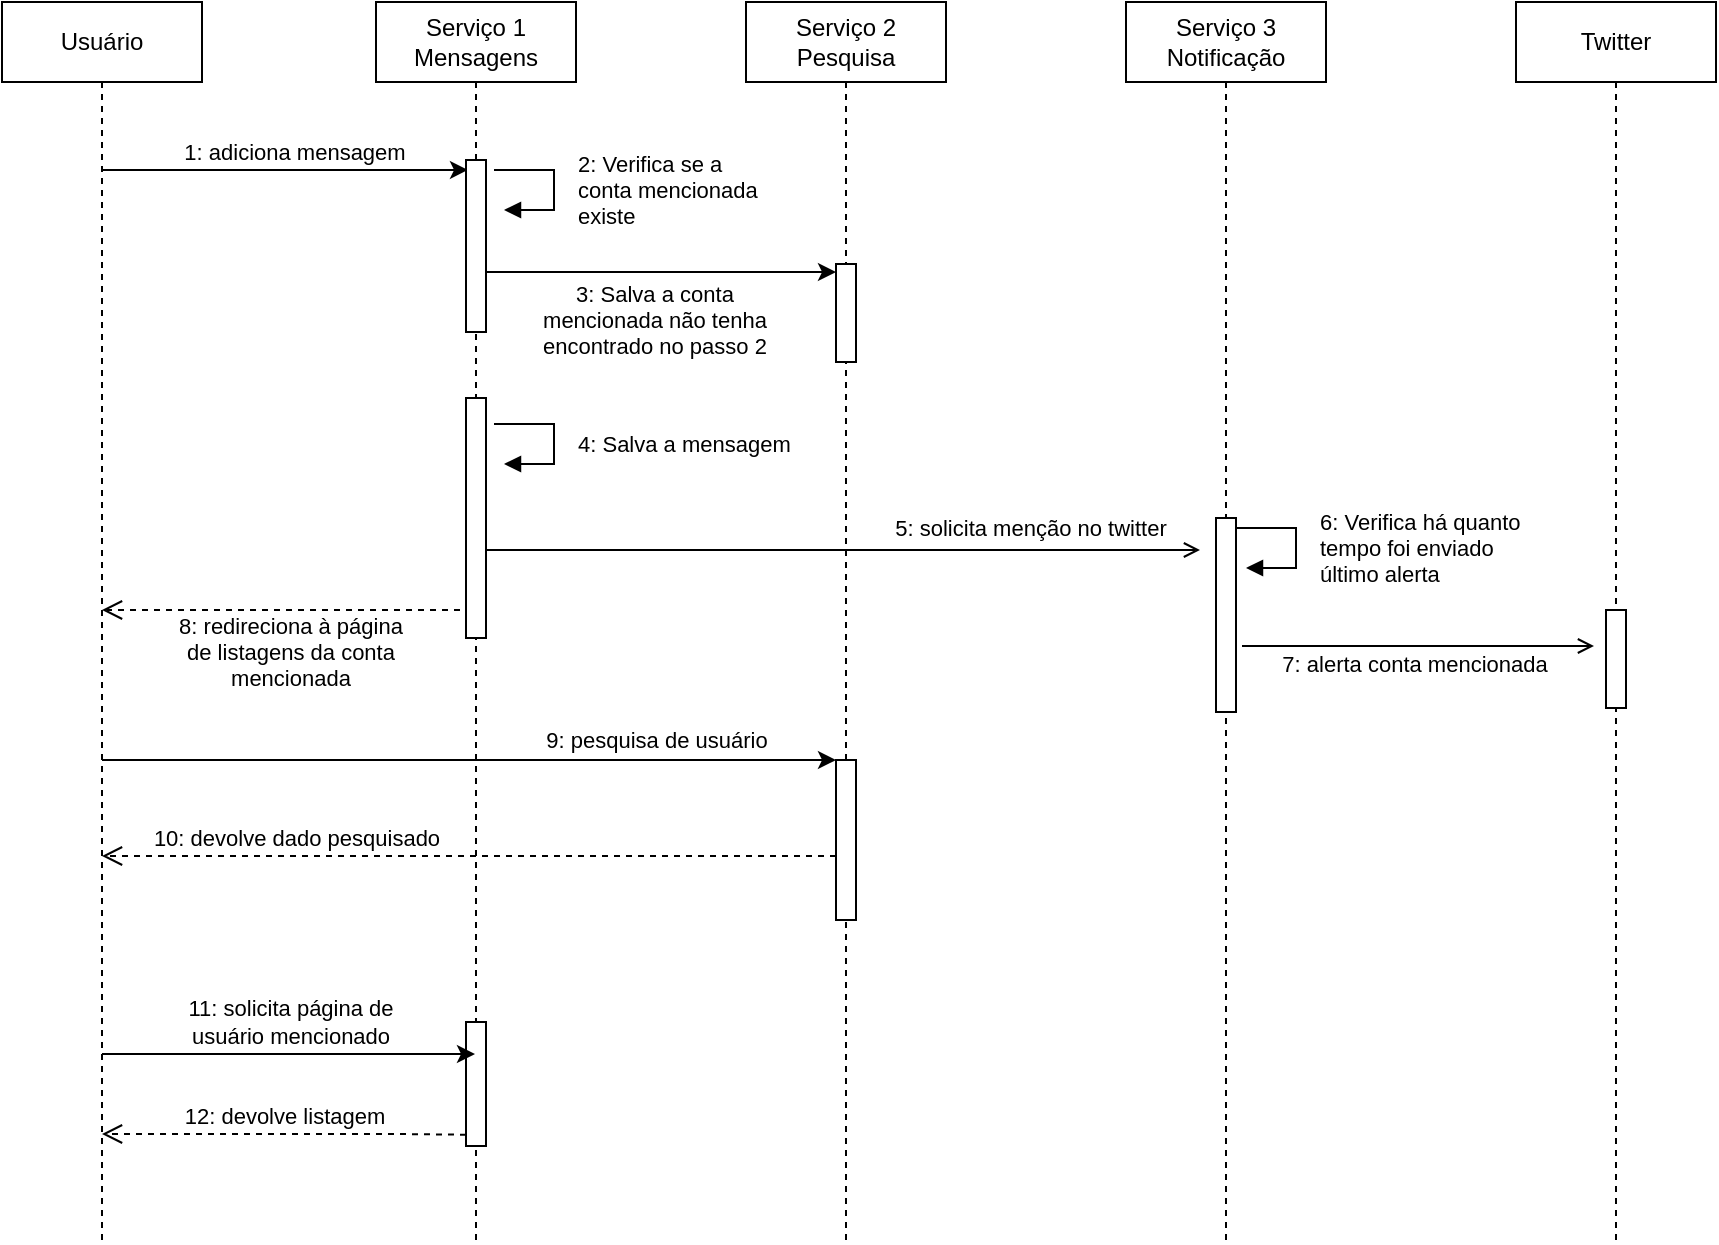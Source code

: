 <mxfile version="15.1.3" type="device"><diagram id="oyUcSE2KZb00XykRHsR2" name="Page-1"><mxGraphModel dx="1106" dy="852" grid="0" gridSize="10" guides="1" tooltips="1" connect="0" arrows="0" fold="1" page="1" pageScale="1" pageWidth="1100" pageHeight="850" math="0" shadow="0"><root><mxCell id="0"/><mxCell id="1" parent="0"/><mxCell id="16KayzjNzrp_bBVgN81n-2" value="Usuário" style="shape=umlLifeline;perimeter=lifelinePerimeter;whiteSpace=wrap;html=1;container=1;collapsible=0;recursiveResize=0;outlineConnect=0;" parent="1" vertex="1"><mxGeometry x="104" y="103" width="100" height="620" as="geometry"/></mxCell><mxCell id="16KayzjNzrp_bBVgN81n-5" value="" style="endArrow=classic;html=1;entryX=0.1;entryY=0.058;entryDx=0;entryDy=0;entryPerimeter=0;" parent="1" source="16KayzjNzrp_bBVgN81n-2" target="16KayzjNzrp_bBVgN81n-20" edge="1"><mxGeometry width="50" height="50" relative="1" as="geometry"><mxPoint x="-174" y="250" as="sourcePoint"/><mxPoint x="75" y="187.0" as="targetPoint"/></mxGeometry></mxCell><mxCell id="16KayzjNzrp_bBVgN81n-6" value="1: adiciona mensagem" style="edgeLabel;html=1;align=center;verticalAlign=middle;resizable=0;points=[];" parent="16KayzjNzrp_bBVgN81n-5" vertex="1" connectable="0"><mxGeometry x="-0.225" y="4" relative="1" as="geometry"><mxPoint x="25" y="-5" as="offset"/></mxGeometry></mxCell><mxCell id="16KayzjNzrp_bBVgN81n-13" value="Serviço 1&lt;br&gt;Mensagens" style="shape=umlLifeline;perimeter=lifelinePerimeter;whiteSpace=wrap;html=1;container=1;collapsible=0;recursiveResize=0;outlineConnect=0;" parent="1" vertex="1"><mxGeometry x="291" y="103" width="100" height="620" as="geometry"/></mxCell><mxCell id="16KayzjNzrp_bBVgN81n-20" value="" style="html=1;points=[];perimeter=orthogonalPerimeter;" parent="16KayzjNzrp_bBVgN81n-13" vertex="1"><mxGeometry x="45" y="79" width="10" height="86" as="geometry"/></mxCell><mxCell id="16KayzjNzrp_bBVgN81n-14" value="Serviço 3&lt;br&gt;Notificação" style="shape=umlLifeline;perimeter=lifelinePerimeter;whiteSpace=wrap;html=1;container=1;collapsible=0;recursiveResize=0;outlineConnect=0;" parent="1" vertex="1"><mxGeometry x="666" y="103" width="100" height="620" as="geometry"/></mxCell><mxCell id="16KayzjNzrp_bBVgN81n-23" value="Serviço 2&lt;br&gt;Pesquisa" style="shape=umlLifeline;perimeter=lifelinePerimeter;whiteSpace=wrap;html=1;container=1;collapsible=0;recursiveResize=0;outlineConnect=0;" parent="1" vertex="1"><mxGeometry x="476" y="103" width="100" height="620" as="geometry"/></mxCell><mxCell id="16KayzjNzrp_bBVgN81n-26" value="" style="html=1;points=[];perimeter=orthogonalPerimeter;" parent="1" vertex="1"><mxGeometry x="521" y="234" width="10" height="49" as="geometry"/></mxCell><mxCell id="16KayzjNzrp_bBVgN81n-25" value="" style="endArrow=classic;html=1;" parent="1" edge="1"><mxGeometry width="50" height="50" relative="1" as="geometry"><mxPoint x="346" y="238" as="sourcePoint"/><mxPoint x="521" y="238.0" as="targetPoint"/><Array as="points"><mxPoint x="418" y="238"/></Array></mxGeometry></mxCell><mxCell id="16KayzjNzrp_bBVgN81n-27" value="3: Salva a conta &lt;br&gt;mencionada não tenha&lt;br&gt;encontrado no passo 2" style="edgeLabel;html=1;align=center;verticalAlign=middle;resizable=0;points=[];" parent="16KayzjNzrp_bBVgN81n-25" vertex="1" connectable="0"><mxGeometry x="-0.11" y="-4" relative="1" as="geometry"><mxPoint x="6" y="20" as="offset"/></mxGeometry></mxCell><mxCell id="16KayzjNzrp_bBVgN81n-28" value="" style="html=1;points=[];perimeter=orthogonalPerimeter;" parent="1" vertex="1"><mxGeometry x="336" y="301" width="10" height="120" as="geometry"/></mxCell><mxCell id="16KayzjNzrp_bBVgN81n-35" value="" style="endArrow=open;html=1;endFill=0;" parent="1" edge="1"><mxGeometry width="50" height="50" relative="1" as="geometry"><mxPoint x="346" y="377" as="sourcePoint"/><mxPoint x="703" y="377" as="targetPoint"/></mxGeometry></mxCell><mxCell id="16KayzjNzrp_bBVgN81n-37" value="5: solicita menção no twitter" style="edgeLabel;html=1;align=center;verticalAlign=middle;resizable=0;points=[];" parent="16KayzjNzrp_bBVgN81n-35" vertex="1" connectable="0"><mxGeometry x="0.534" y="-1" relative="1" as="geometry"><mxPoint x="-2" y="-12" as="offset"/></mxGeometry></mxCell><mxCell id="16KayzjNzrp_bBVgN81n-36" value="" style="html=1;points=[];perimeter=orthogonalPerimeter;" parent="1" vertex="1"><mxGeometry x="711" y="361" width="10" height="97" as="geometry"/></mxCell><mxCell id="16KayzjNzrp_bBVgN81n-38" value="Twitter" style="shape=umlLifeline;perimeter=lifelinePerimeter;whiteSpace=wrap;html=1;container=1;collapsible=0;recursiveResize=0;outlineConnect=0;" parent="1" vertex="1"><mxGeometry x="861" y="103" width="100" height="620" as="geometry"/></mxCell><mxCell id="16KayzjNzrp_bBVgN81n-50" value="6: Verifica há quanto&lt;br&gt;tempo foi enviado&lt;br&gt;último alerta" style="edgeStyle=orthogonalEdgeStyle;html=1;align=left;spacingLeft=2;endArrow=block;rounded=0;entryX=1;entryY=0;" parent="1" edge="1"><mxGeometry x="0.067" y="8" relative="1" as="geometry"><mxPoint x="721" y="366" as="sourcePoint"/><Array as="points"><mxPoint x="751" y="366"/></Array><mxPoint x="726" y="386" as="targetPoint"/><mxPoint as="offset"/></mxGeometry></mxCell><mxCell id="16KayzjNzrp_bBVgN81n-51" value="" style="endArrow=open;html=1;exitX=1.3;exitY=0.66;exitDx=0;exitDy=0;exitPerimeter=0;endFill=0;" parent="1" source="16KayzjNzrp_bBVgN81n-36" edge="1"><mxGeometry width="50" height="50" relative="1" as="geometry"><mxPoint x="781" y="445" as="sourcePoint"/><mxPoint x="900" y="425" as="targetPoint"/></mxGeometry></mxCell><mxCell id="16KayzjNzrp_bBVgN81n-54" value="7: alerta conta mencionada" style="edgeLabel;html=1;align=center;verticalAlign=middle;resizable=0;points=[];" parent="16KayzjNzrp_bBVgN81n-51" vertex="1" connectable="0"><mxGeometry x="-0.216" y="3" relative="1" as="geometry"><mxPoint x="17" y="12" as="offset"/></mxGeometry></mxCell><mxCell id="16KayzjNzrp_bBVgN81n-52" value="" style="html=1;points=[];perimeter=orthogonalPerimeter;" parent="1" vertex="1"><mxGeometry x="906" y="407" width="10" height="49" as="geometry"/></mxCell><mxCell id="16KayzjNzrp_bBVgN81n-55" value="2: Verifica se a &lt;br&gt;conta mencionada &lt;br&gt;existe" style="edgeStyle=orthogonalEdgeStyle;html=1;align=left;spacingLeft=2;endArrow=block;rounded=0;entryX=1;entryY=0;" parent="1" edge="1"><mxGeometry x="0.067" y="8" relative="1" as="geometry"><mxPoint x="350" y="187" as="sourcePoint"/><Array as="points"><mxPoint x="380" y="187"/></Array><mxPoint x="355" y="207" as="targetPoint"/><mxPoint as="offset"/></mxGeometry></mxCell><mxCell id="16KayzjNzrp_bBVgN81n-56" value="4: Salva a mensagem" style="edgeStyle=orthogonalEdgeStyle;html=1;align=left;spacingLeft=2;endArrow=block;rounded=0;entryX=1;entryY=0;" parent="1" edge="1"><mxGeometry x="0.067" y="8" relative="1" as="geometry"><mxPoint x="350" y="314" as="sourcePoint"/><Array as="points"><mxPoint x="380" y="314"/></Array><mxPoint x="355" y="334" as="targetPoint"/><mxPoint as="offset"/></mxGeometry></mxCell><mxCell id="16KayzjNzrp_bBVgN81n-57" value="" style="endArrow=classic;html=1;" parent="1" source="16KayzjNzrp_bBVgN81n-2" target="16KayzjNzrp_bBVgN81n-58" edge="1"><mxGeometry width="50" height="50" relative="1" as="geometry"><mxPoint x="175" y="561" as="sourcePoint"/><mxPoint x="225" y="511" as="targetPoint"/></mxGeometry></mxCell><mxCell id="16KayzjNzrp_bBVgN81n-59" value="9: pesquisa de usuário" style="edgeLabel;html=1;align=center;verticalAlign=middle;resizable=0;points=[];" parent="16KayzjNzrp_bBVgN81n-57" vertex="1" connectable="0"><mxGeometry x="0.227" y="-3" relative="1" as="geometry"><mxPoint x="52" y="-13" as="offset"/></mxGeometry></mxCell><mxCell id="16KayzjNzrp_bBVgN81n-58" value="" style="html=1;points=[];perimeter=orthogonalPerimeter;" parent="1" vertex="1"><mxGeometry x="521" y="482" width="10" height="80" as="geometry"/></mxCell><mxCell id="16KayzjNzrp_bBVgN81n-60" value="10: devolve dado pesquisado" style="html=1;verticalAlign=bottom;endArrow=open;dashed=1;endSize=8;" parent="1" target="16KayzjNzrp_bBVgN81n-2" edge="1"><mxGeometry x="0.475" relative="1" as="geometry"><mxPoint x="521" y="530" as="sourcePoint"/><mxPoint x="441" y="530" as="targetPoint"/><mxPoint as="offset"/></mxGeometry></mxCell><mxCell id="16KayzjNzrp_bBVgN81n-61" value="" style="html=1;points=[];perimeter=orthogonalPerimeter;" parent="1" vertex="1"><mxGeometry x="336" y="613" width="10" height="62" as="geometry"/></mxCell><mxCell id="16KayzjNzrp_bBVgN81n-62" value="" style="html=1;verticalAlign=bottom;endArrow=open;dashed=1;endSize=8;" parent="1" target="16KayzjNzrp_bBVgN81n-2" edge="1"><mxGeometry relative="1" as="geometry"><mxPoint x="333" y="407" as="sourcePoint"/><mxPoint x="253" y="407" as="targetPoint"/></mxGeometry></mxCell><mxCell id="16KayzjNzrp_bBVgN81n-63" value="8: redireciona à página&lt;br&gt;de listagens da conta&lt;br&gt;mencionada" style="edgeLabel;html=1;align=center;verticalAlign=middle;resizable=0;points=[];" parent="16KayzjNzrp_bBVgN81n-62" vertex="1" connectable="0"><mxGeometry x="-0.143" relative="1" as="geometry"><mxPoint x="-9" y="21" as="offset"/></mxGeometry></mxCell><mxCell id="16KayzjNzrp_bBVgN81n-64" value="" style="endArrow=classic;html=1;" parent="1" source="16KayzjNzrp_bBVgN81n-2" target="16KayzjNzrp_bBVgN81n-13" edge="1"><mxGeometry width="50" height="50" relative="1" as="geometry"><mxPoint x="208" y="660" as="sourcePoint"/><mxPoint x="258" y="610" as="targetPoint"/><Array as="points"><mxPoint x="294" y="629"/></Array></mxGeometry></mxCell><mxCell id="16KayzjNzrp_bBVgN81n-65" value="11: solicita página de &lt;br&gt;usuário mencionado" style="edgeLabel;html=1;align=center;verticalAlign=middle;resizable=0;points=[];" parent="16KayzjNzrp_bBVgN81n-64" vertex="1" connectable="0"><mxGeometry x="0.204" y="1" relative="1" as="geometry"><mxPoint x="-19" y="-15" as="offset"/></mxGeometry></mxCell><mxCell id="16KayzjNzrp_bBVgN81n-66" value="12: devolve listagem" style="html=1;verticalAlign=bottom;endArrow=open;dashed=1;endSize=8;exitX=0;exitY=0.909;exitDx=0;exitDy=0;exitPerimeter=0;" parent="1" source="16KayzjNzrp_bBVgN81n-61" target="16KayzjNzrp_bBVgN81n-2" edge="1"><mxGeometry relative="1" as="geometry"><mxPoint x="282" y="682" as="sourcePoint"/><mxPoint x="202" y="682" as="targetPoint"/><Array as="points"><mxPoint x="302" y="669"/><mxPoint x="262" y="669"/><mxPoint x="224" y="669"/></Array></mxGeometry></mxCell></root></mxGraphModel></diagram></mxfile>